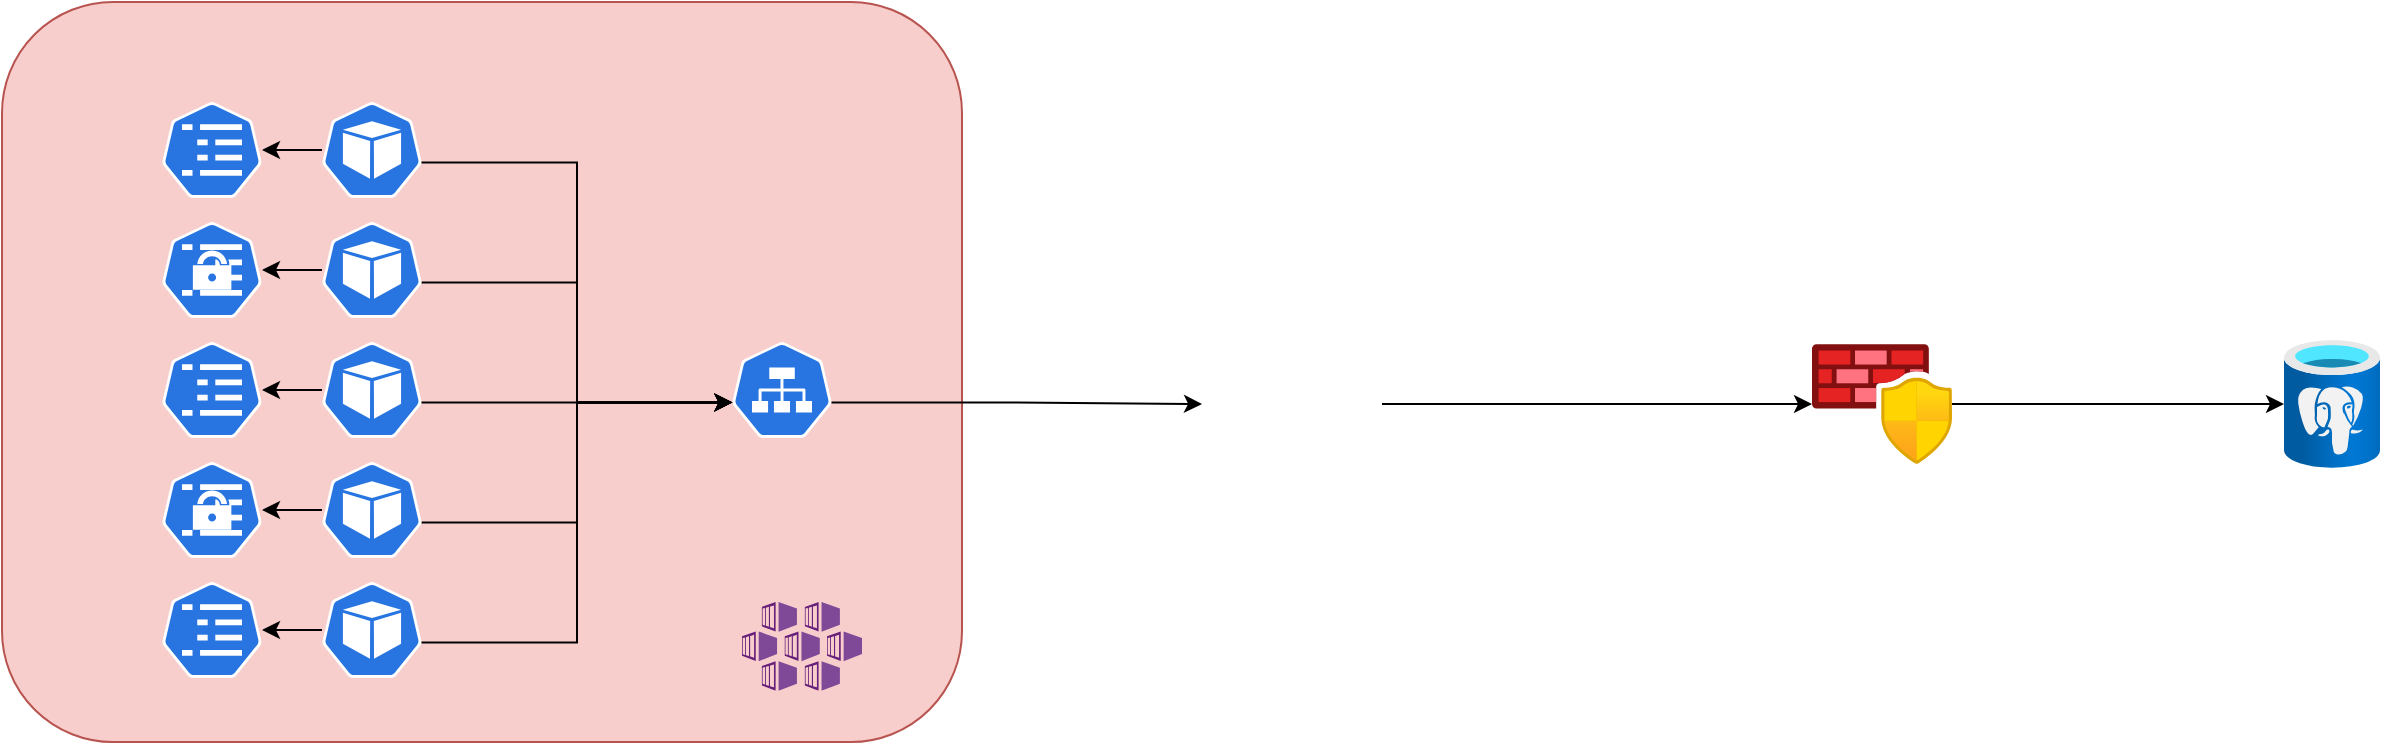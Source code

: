 <mxfile version="16.5.2" type="github">
  <diagram id="kLxrR2jJDY1hjqR1FGhj" name="Page-1">
    <mxGraphModel dx="1234" dy="482" grid="1" gridSize="10" guides="1" tooltips="1" connect="1" arrows="1" fold="1" page="1" pageScale="1" pageWidth="850" pageHeight="1100" math="0" shadow="0">
      <root>
        <mxCell id="0" />
        <mxCell id="1" parent="0" />
        <mxCell id="lXKv8VVwfeRp8iMqqX64-47" value="" style="group;fillColor=none;strokeColor=none;" parent="1" vertex="1" connectable="0">
          <mxGeometry x="110" y="170" width="480" height="370" as="geometry" />
        </mxCell>
        <mxCell id="lXKv8VVwfeRp8iMqqX64-1" value="" style="rounded=1;whiteSpace=wrap;html=1;fillColor=#f8cecc;strokeColor=#b85450;" parent="lXKv8VVwfeRp8iMqqX64-47" vertex="1">
          <mxGeometry width="480" height="370" as="geometry" />
        </mxCell>
        <mxCell id="lXKv8VVwfeRp8iMqqX64-15" value="" style="sketch=0;aspect=fixed;html=1;points=[];align=center;image;fontSize=12;image=img/lib/mscae/Kubernetes_Services.svg;" parent="lXKv8VVwfeRp8iMqqX64-47" vertex="1">
          <mxGeometry x="370" y="300" width="60" height="44.4" as="geometry" />
        </mxCell>
        <mxCell id="lXKv8VVwfeRp8iMqqX64-19" value="" style="group" parent="lXKv8VVwfeRp8iMqqX64-47" vertex="1" connectable="0">
          <mxGeometry x="80" y="290" width="130" height="48" as="geometry" />
        </mxCell>
        <mxCell id="lXKv8VVwfeRp8iMqqX64-13" value="" style="sketch=0;html=1;dashed=0;whitespace=wrap;fillColor=#2875E2;strokeColor=#ffffff;points=[[0.005,0.63,0],[0.1,0.2,0],[0.9,0.2,0],[0.5,0,0],[0.995,0.63,0],[0.72,0.99,0],[0.5,1,0],[0.28,0.99,0]];shape=mxgraph.kubernetes.icon;prIcon=pod" parent="lXKv8VVwfeRp8iMqqX64-19" vertex="1">
          <mxGeometry x="80" width="50" height="48" as="geometry" />
        </mxCell>
        <mxCell id="lXKv8VVwfeRp8iMqqX64-17" value="" style="sketch=0;html=1;dashed=0;whitespace=wrap;fillColor=#2875E2;strokeColor=#ffffff;points=[[0.005,0.63,0],[0.1,0.2,0],[0.9,0.2,0],[0.5,0,0],[0.995,0.63,0],[0.72,0.99,0],[0.5,1,0],[0.28,0.99,0]];shape=mxgraph.kubernetes.icon;prIcon=cm" parent="lXKv8VVwfeRp8iMqqX64-19" vertex="1">
          <mxGeometry width="50" height="48" as="geometry" />
        </mxCell>
        <mxCell id="lXKv8VVwfeRp8iMqqX64-18" value="" style="edgeStyle=orthogonalEdgeStyle;rounded=0;orthogonalLoop=1;jettySize=auto;html=1;" parent="lXKv8VVwfeRp8iMqqX64-19" source="lXKv8VVwfeRp8iMqqX64-13" target="lXKv8VVwfeRp8iMqqX64-17" edge="1">
          <mxGeometry relative="1" as="geometry" />
        </mxCell>
        <mxCell id="lXKv8VVwfeRp8iMqqX64-24" value="" style="group" parent="lXKv8VVwfeRp8iMqqX64-47" vertex="1" connectable="0">
          <mxGeometry x="80" y="170" width="130" height="48" as="geometry" />
        </mxCell>
        <mxCell id="lXKv8VVwfeRp8iMqqX64-25" value="" style="sketch=0;html=1;dashed=0;whitespace=wrap;fillColor=#2875E2;strokeColor=#ffffff;points=[[0.005,0.63,0],[0.1,0.2,0],[0.9,0.2,0],[0.5,0,0],[0.995,0.63,0],[0.72,0.99,0],[0.5,1,0],[0.28,0.99,0]];shape=mxgraph.kubernetes.icon;prIcon=pod" parent="lXKv8VVwfeRp8iMqqX64-24" vertex="1">
          <mxGeometry x="80" width="50" height="48" as="geometry" />
        </mxCell>
        <mxCell id="lXKv8VVwfeRp8iMqqX64-26" value="" style="sketch=0;html=1;dashed=0;whitespace=wrap;fillColor=#2875E2;strokeColor=#ffffff;points=[[0.005,0.63,0],[0.1,0.2,0],[0.9,0.2,0],[0.5,0,0],[0.995,0.63,0],[0.72,0.99,0],[0.5,1,0],[0.28,0.99,0]];shape=mxgraph.kubernetes.icon;prIcon=cm" parent="lXKv8VVwfeRp8iMqqX64-24" vertex="1">
          <mxGeometry width="50" height="48" as="geometry" />
        </mxCell>
        <mxCell id="lXKv8VVwfeRp8iMqqX64-27" value="" style="edgeStyle=orthogonalEdgeStyle;rounded=0;orthogonalLoop=1;jettySize=auto;html=1;" parent="lXKv8VVwfeRp8iMqqX64-24" source="lXKv8VVwfeRp8iMqqX64-25" target="lXKv8VVwfeRp8iMqqX64-26" edge="1">
          <mxGeometry relative="1" as="geometry" />
        </mxCell>
        <mxCell id="lXKv8VVwfeRp8iMqqX64-32" value="" style="group" parent="lXKv8VVwfeRp8iMqqX64-47" vertex="1" connectable="0">
          <mxGeometry x="80" y="50" width="130" height="48" as="geometry" />
        </mxCell>
        <mxCell id="lXKv8VVwfeRp8iMqqX64-33" value="" style="sketch=0;html=1;dashed=0;whitespace=wrap;fillColor=#2875E2;strokeColor=#ffffff;points=[[0.005,0.63,0],[0.1,0.2,0],[0.9,0.2,0],[0.5,0,0],[0.995,0.63,0],[0.72,0.99,0],[0.5,1,0],[0.28,0.99,0]];shape=mxgraph.kubernetes.icon;prIcon=pod" parent="lXKv8VVwfeRp8iMqqX64-32" vertex="1">
          <mxGeometry x="80" width="50" height="48" as="geometry" />
        </mxCell>
        <mxCell id="lXKv8VVwfeRp8iMqqX64-34" value="" style="sketch=0;html=1;dashed=0;whitespace=wrap;fillColor=#2875E2;strokeColor=#ffffff;points=[[0.005,0.63,0],[0.1,0.2,0],[0.9,0.2,0],[0.5,0,0],[0.995,0.63,0],[0.72,0.99,0],[0.5,1,0],[0.28,0.99,0]];shape=mxgraph.kubernetes.icon;prIcon=cm" parent="lXKv8VVwfeRp8iMqqX64-32" vertex="1">
          <mxGeometry width="50" height="48" as="geometry" />
        </mxCell>
        <mxCell id="lXKv8VVwfeRp8iMqqX64-35" value="" style="edgeStyle=orthogonalEdgeStyle;rounded=0;orthogonalLoop=1;jettySize=auto;html=1;" parent="lXKv8VVwfeRp8iMqqX64-32" source="lXKv8VVwfeRp8iMqqX64-33" target="lXKv8VVwfeRp8iMqqX64-34" edge="1">
          <mxGeometry relative="1" as="geometry" />
        </mxCell>
        <mxCell id="lXKv8VVwfeRp8iMqqX64-36" value="" style="sketch=0;html=1;dashed=0;whitespace=wrap;fillColor=#2875E2;strokeColor=#ffffff;points=[[0.005,0.63,0],[0.1,0.2,0],[0.9,0.2,0],[0.5,0,0],[0.995,0.63,0],[0.72,0.99,0],[0.5,1,0],[0.28,0.99,0]];shape=mxgraph.kubernetes.icon;prIcon=secret" parent="lXKv8VVwfeRp8iMqqX64-47" vertex="1">
          <mxGeometry x="80" y="110" width="50" height="48" as="geometry" />
        </mxCell>
        <mxCell id="lXKv8VVwfeRp8iMqqX64-37" value="" style="sketch=0;html=1;dashed=0;whitespace=wrap;fillColor=#2875E2;strokeColor=#ffffff;points=[[0.005,0.63,0],[0.1,0.2,0],[0.9,0.2,0],[0.5,0,0],[0.995,0.63,0],[0.72,0.99,0],[0.5,1,0],[0.28,0.99,0]];shape=mxgraph.kubernetes.icon;prIcon=svc" parent="lXKv8VVwfeRp8iMqqX64-47" vertex="1">
          <mxGeometry x="365" y="170" width="50" height="48" as="geometry" />
        </mxCell>
        <mxCell id="lXKv8VVwfeRp8iMqqX64-38" value="" style="edgeStyle=orthogonalEdgeStyle;rounded=0;orthogonalLoop=1;jettySize=auto;html=1;" parent="lXKv8VVwfeRp8iMqqX64-47" source="lXKv8VVwfeRp8iMqqX64-29" target="lXKv8VVwfeRp8iMqqX64-36" edge="1">
          <mxGeometry relative="1" as="geometry" />
        </mxCell>
        <mxCell id="lXKv8VVwfeRp8iMqqX64-42" style="edgeStyle=orthogonalEdgeStyle;rounded=0;orthogonalLoop=1;jettySize=auto;html=1;exitX=0.995;exitY=0.63;exitDx=0;exitDy=0;exitPerimeter=0;entryX=0.005;entryY=0.63;entryDx=0;entryDy=0;entryPerimeter=0;" parent="lXKv8VVwfeRp8iMqqX64-47" source="lXKv8VVwfeRp8iMqqX64-29" target="lXKv8VVwfeRp8iMqqX64-37" edge="1">
          <mxGeometry relative="1" as="geometry" />
        </mxCell>
        <mxCell id="lXKv8VVwfeRp8iMqqX64-29" value="" style="sketch=0;html=1;dashed=0;whitespace=wrap;fillColor=#2875E2;strokeColor=#ffffff;points=[[0.005,0.63,0],[0.1,0.2,0],[0.9,0.2,0],[0.5,0,0],[0.995,0.63,0],[0.72,0.99,0],[0.5,1,0],[0.28,0.99,0]];shape=mxgraph.kubernetes.icon;prIcon=pod" parent="lXKv8VVwfeRp8iMqqX64-47" vertex="1">
          <mxGeometry x="160" y="110" width="50" height="48" as="geometry" />
        </mxCell>
        <mxCell id="lXKv8VVwfeRp8iMqqX64-39" value="" style="sketch=0;html=1;dashed=0;whitespace=wrap;fillColor=#2875E2;strokeColor=#ffffff;points=[[0.005,0.63,0],[0.1,0.2,0],[0.9,0.2,0],[0.5,0,0],[0.995,0.63,0],[0.72,0.99,0],[0.5,1,0],[0.28,0.99,0]];shape=mxgraph.kubernetes.icon;prIcon=secret" parent="lXKv8VVwfeRp8iMqqX64-47" vertex="1">
          <mxGeometry x="80" y="230" width="50" height="48" as="geometry" />
        </mxCell>
        <mxCell id="lXKv8VVwfeRp8iMqqX64-40" value="" style="edgeStyle=orthogonalEdgeStyle;rounded=0;orthogonalLoop=1;jettySize=auto;html=1;" parent="lXKv8VVwfeRp8iMqqX64-47" source="lXKv8VVwfeRp8iMqqX64-21" target="lXKv8VVwfeRp8iMqqX64-39" edge="1">
          <mxGeometry relative="1" as="geometry" />
        </mxCell>
        <mxCell id="lXKv8VVwfeRp8iMqqX64-44" style="edgeStyle=orthogonalEdgeStyle;rounded=0;orthogonalLoop=1;jettySize=auto;html=1;exitX=0.995;exitY=0.63;exitDx=0;exitDy=0;exitPerimeter=0;entryX=0.005;entryY=0.63;entryDx=0;entryDy=0;entryPerimeter=0;" parent="lXKv8VVwfeRp8iMqqX64-47" source="lXKv8VVwfeRp8iMqqX64-21" target="lXKv8VVwfeRp8iMqqX64-37" edge="1">
          <mxGeometry relative="1" as="geometry" />
        </mxCell>
        <mxCell id="lXKv8VVwfeRp8iMqqX64-21" value="" style="sketch=0;html=1;dashed=0;whitespace=wrap;fillColor=#2875E2;strokeColor=#ffffff;points=[[0.005,0.63,0],[0.1,0.2,0],[0.9,0.2,0],[0.5,0,0],[0.995,0.63,0],[0.72,0.99,0],[0.5,1,0],[0.28,0.99,0]];shape=mxgraph.kubernetes.icon;prIcon=pod" parent="lXKv8VVwfeRp8iMqqX64-47" vertex="1">
          <mxGeometry x="160" y="230" width="50" height="48" as="geometry" />
        </mxCell>
        <mxCell id="lXKv8VVwfeRp8iMqqX64-41" style="edgeStyle=orthogonalEdgeStyle;rounded=0;orthogonalLoop=1;jettySize=auto;html=1;exitX=0.995;exitY=0.63;exitDx=0;exitDy=0;exitPerimeter=0;entryX=0.005;entryY=0.63;entryDx=0;entryDy=0;entryPerimeter=0;" parent="lXKv8VVwfeRp8iMqqX64-47" source="lXKv8VVwfeRp8iMqqX64-33" target="lXKv8VVwfeRp8iMqqX64-37" edge="1">
          <mxGeometry relative="1" as="geometry" />
        </mxCell>
        <mxCell id="lXKv8VVwfeRp8iMqqX64-43" style="edgeStyle=orthogonalEdgeStyle;rounded=0;orthogonalLoop=1;jettySize=auto;html=1;exitX=0.995;exitY=0.63;exitDx=0;exitDy=0;exitPerimeter=0;entryX=0.005;entryY=0.63;entryDx=0;entryDy=0;entryPerimeter=0;" parent="lXKv8VVwfeRp8iMqqX64-47" source="lXKv8VVwfeRp8iMqqX64-25" target="lXKv8VVwfeRp8iMqqX64-37" edge="1">
          <mxGeometry relative="1" as="geometry" />
        </mxCell>
        <mxCell id="lXKv8VVwfeRp8iMqqX64-46" style="edgeStyle=orthogonalEdgeStyle;rounded=0;orthogonalLoop=1;jettySize=auto;html=1;exitX=0.995;exitY=0.63;exitDx=0;exitDy=0;exitPerimeter=0;entryX=0.005;entryY=0.63;entryDx=0;entryDy=0;entryPerimeter=0;" parent="lXKv8VVwfeRp8iMqqX64-47" source="lXKv8VVwfeRp8iMqqX64-13" target="lXKv8VVwfeRp8iMqqX64-37" edge="1">
          <mxGeometry relative="1" as="geometry" />
        </mxCell>
        <mxCell id="lXKv8VVwfeRp8iMqqX64-53" value="" style="edgeStyle=orthogonalEdgeStyle;rounded=0;orthogonalLoop=1;jettySize=auto;html=1;" parent="1" source="lXKv8VVwfeRp8iMqqX64-49" target="lXKv8VVwfeRp8iMqqX64-50" edge="1">
          <mxGeometry relative="1" as="geometry" />
        </mxCell>
        <mxCell id="lXKv8VVwfeRp8iMqqX64-49" value="" style="shape=image;html=1;verticalAlign=top;verticalLabelPosition=bottom;labelBackgroundColor=#ffffff;imageAspect=0;aspect=fixed;image=https://cdn2.iconfinder.com/data/icons/whcompare-servers-web-hosting/50/dedicated-ip-address-128.png;rounded=1;fillColor=#CDA2BE;" parent="1" vertex="1">
          <mxGeometry x="710" y="326" width="90" height="90" as="geometry" />
        </mxCell>
        <mxCell id="lXKv8VVwfeRp8iMqqX64-54" value="" style="edgeStyle=orthogonalEdgeStyle;rounded=0;orthogonalLoop=1;jettySize=auto;html=1;" parent="1" source="lXKv8VVwfeRp8iMqqX64-50" target="lXKv8VVwfeRp8iMqqX64-51" edge="1">
          <mxGeometry relative="1" as="geometry" />
        </mxCell>
        <mxCell id="lXKv8VVwfeRp8iMqqX64-50" value="" style="aspect=fixed;html=1;points=[];align=center;image;fontSize=12;image=img/lib/azure2/networking/Azure_Firewall_Manager.svg;rounded=1;fillColor=#CDA2BE;" parent="1" vertex="1">
          <mxGeometry x="1015" y="341" width="70" height="60" as="geometry" />
        </mxCell>
        <mxCell id="lXKv8VVwfeRp8iMqqX64-51" value="" style="aspect=fixed;html=1;points=[];align=center;image;fontSize=12;image=img/lib/azure2/databases/Azure_Database_PostgreSQL_Server.svg;rounded=1;fillColor=#CDA2BE;" parent="1" vertex="1">
          <mxGeometry x="1251" y="339" width="48" height="64" as="geometry" />
        </mxCell>
        <mxCell id="lXKv8VVwfeRp8iMqqX64-52" style="edgeStyle=orthogonalEdgeStyle;rounded=0;orthogonalLoop=1;jettySize=auto;html=1;exitX=0.995;exitY=0.63;exitDx=0;exitDy=0;exitPerimeter=0;" parent="1" source="lXKv8VVwfeRp8iMqqX64-37" target="lXKv8VVwfeRp8iMqqX64-49" edge="1">
          <mxGeometry relative="1" as="geometry" />
        </mxCell>
      </root>
    </mxGraphModel>
  </diagram>
</mxfile>
